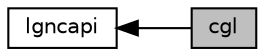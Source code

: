 digraph "cgl"
{
  edge [fontname="Helvetica",fontsize="10",labelfontname="Helvetica",labelfontsize="10"];
  node [fontname="Helvetica",fontsize="10",shape=box];
  rankdir=LR;
  Node2 [label="lgncapi",height=0.2,width=0.4,color="black", fillcolor="white", style="filled",URL="$d0/d16/group__lgncapi.html",tooltip="LGNC Open API for legacy platforms."];
  Node1 [label="cgl",height=0.2,width=0.4,color="black", fillcolor="grey75", style="filled", fontcolor="black",tooltip="Game and multimedia API."];
  Node2->Node1 [shape=plaintext, dir="back", style="solid"];
}
